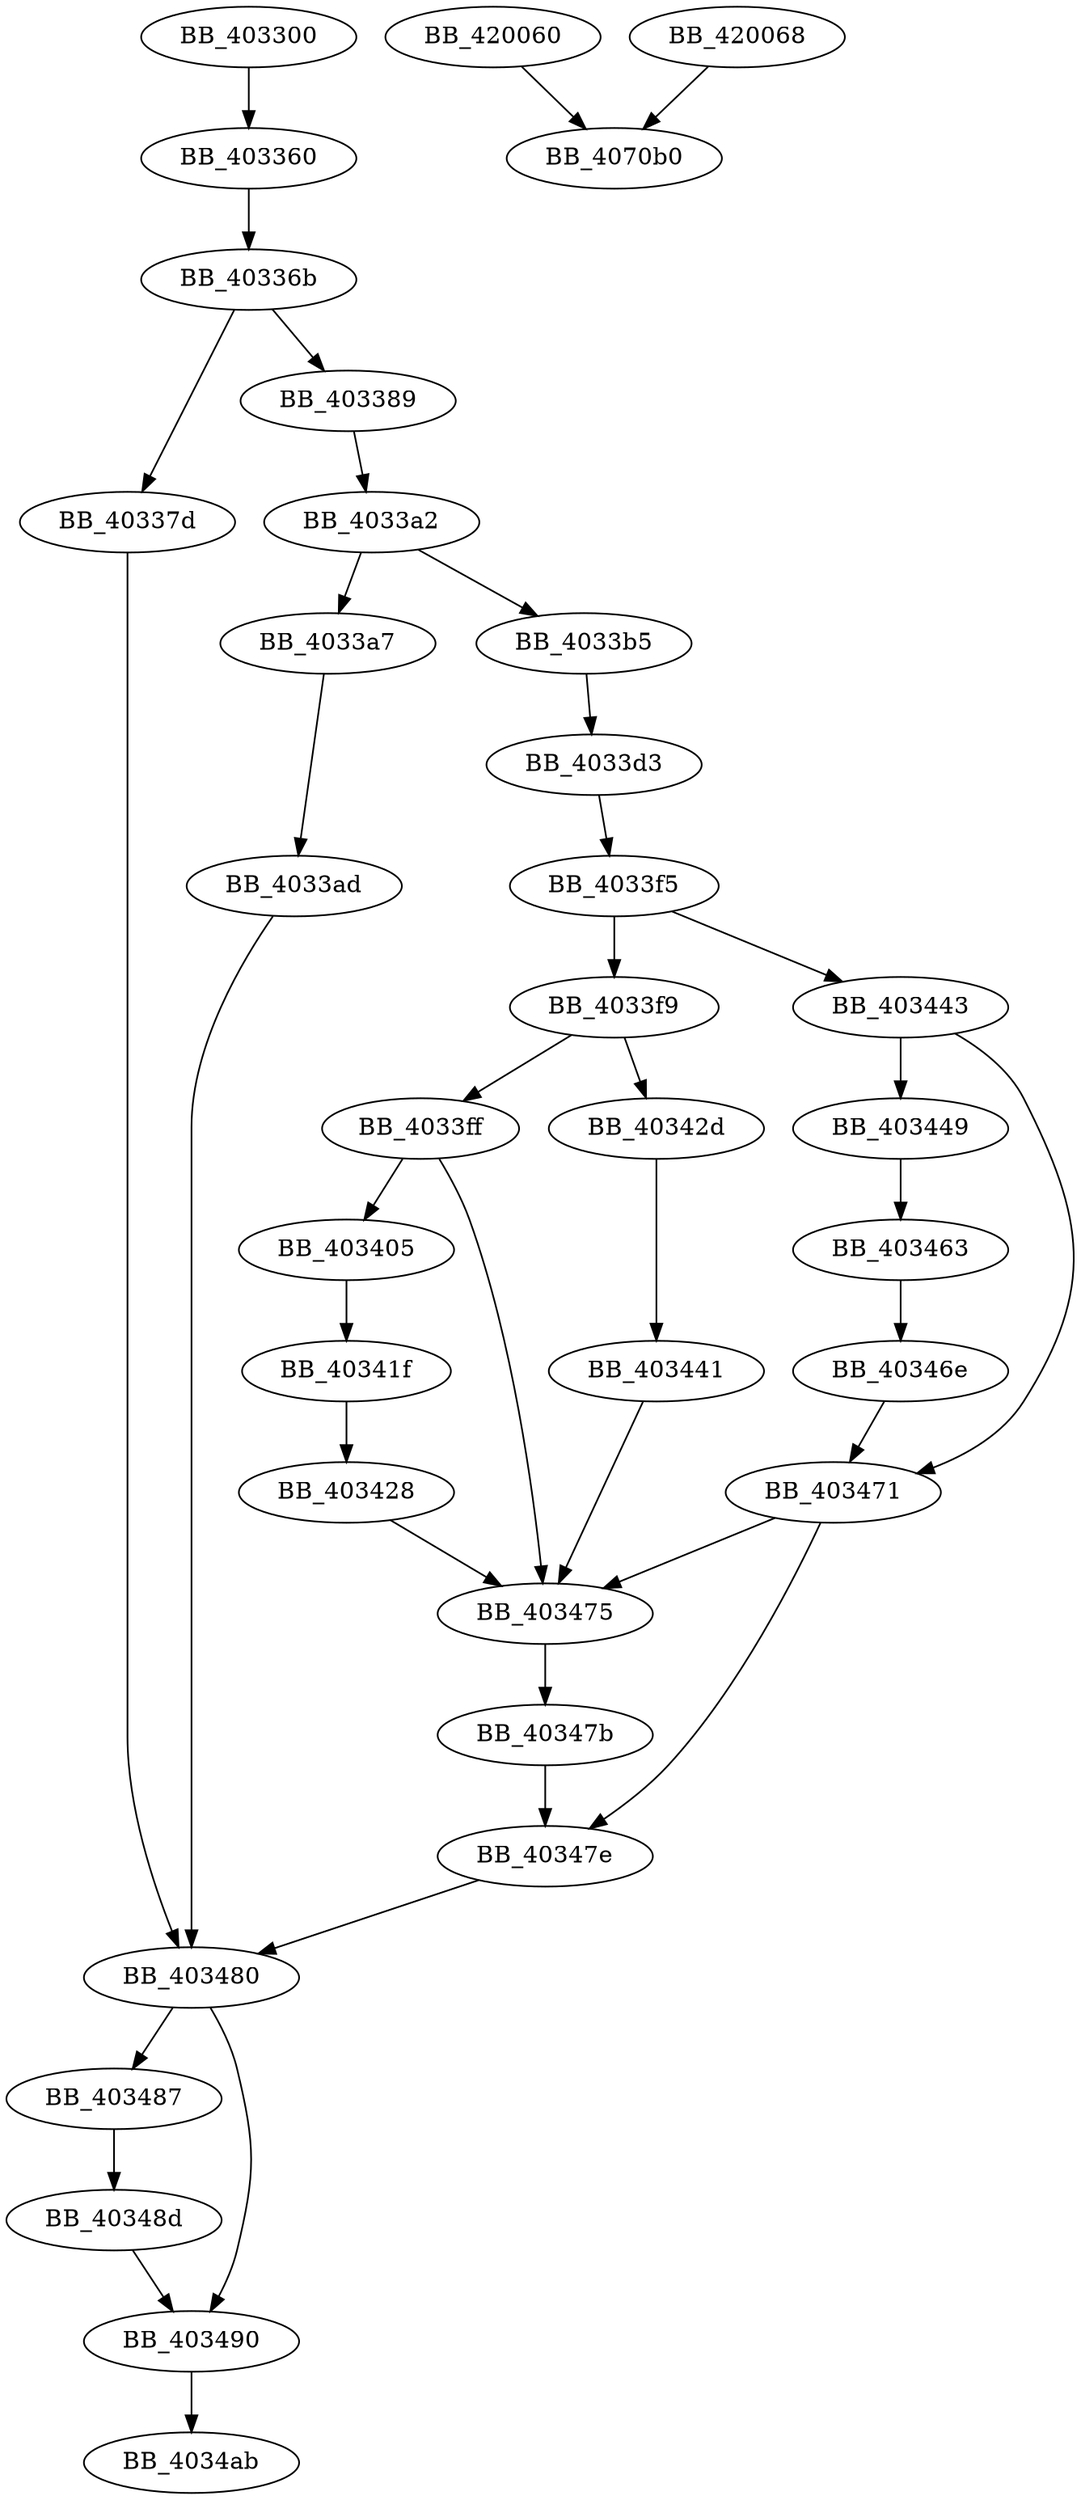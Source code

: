 DiGraph sub_403300{
BB_403300->BB_403360
BB_403360->BB_40336b
BB_40336b->BB_40337d
BB_40336b->BB_403389
BB_40337d->BB_403480
BB_403389->BB_4033a2
BB_4033a2->BB_4033a7
BB_4033a2->BB_4033b5
BB_4033a7->BB_4033ad
BB_4033ad->BB_403480
BB_4033b5->BB_4033d3
BB_4033d3->BB_4033f5
BB_4033f5->BB_4033f9
BB_4033f5->BB_403443
BB_4033f9->BB_4033ff
BB_4033f9->BB_40342d
BB_4033ff->BB_403405
BB_4033ff->BB_403475
BB_403405->BB_40341f
BB_40341f->BB_403428
BB_403428->BB_403475
BB_40342d->BB_403441
BB_403441->BB_403475
BB_403443->BB_403449
BB_403443->BB_403471
BB_403449->BB_403463
BB_403463->BB_40346e
BB_40346e->BB_403471
BB_403471->BB_403475
BB_403471->BB_40347e
BB_403475->BB_40347b
BB_40347b->BB_40347e
BB_40347e->BB_403480
BB_403480->BB_403487
BB_403480->BB_403490
BB_403487->BB_40348d
BB_40348d->BB_403490
BB_403490->BB_4034ab
BB_420060->BB_4070b0
BB_420068->BB_4070b0
}

